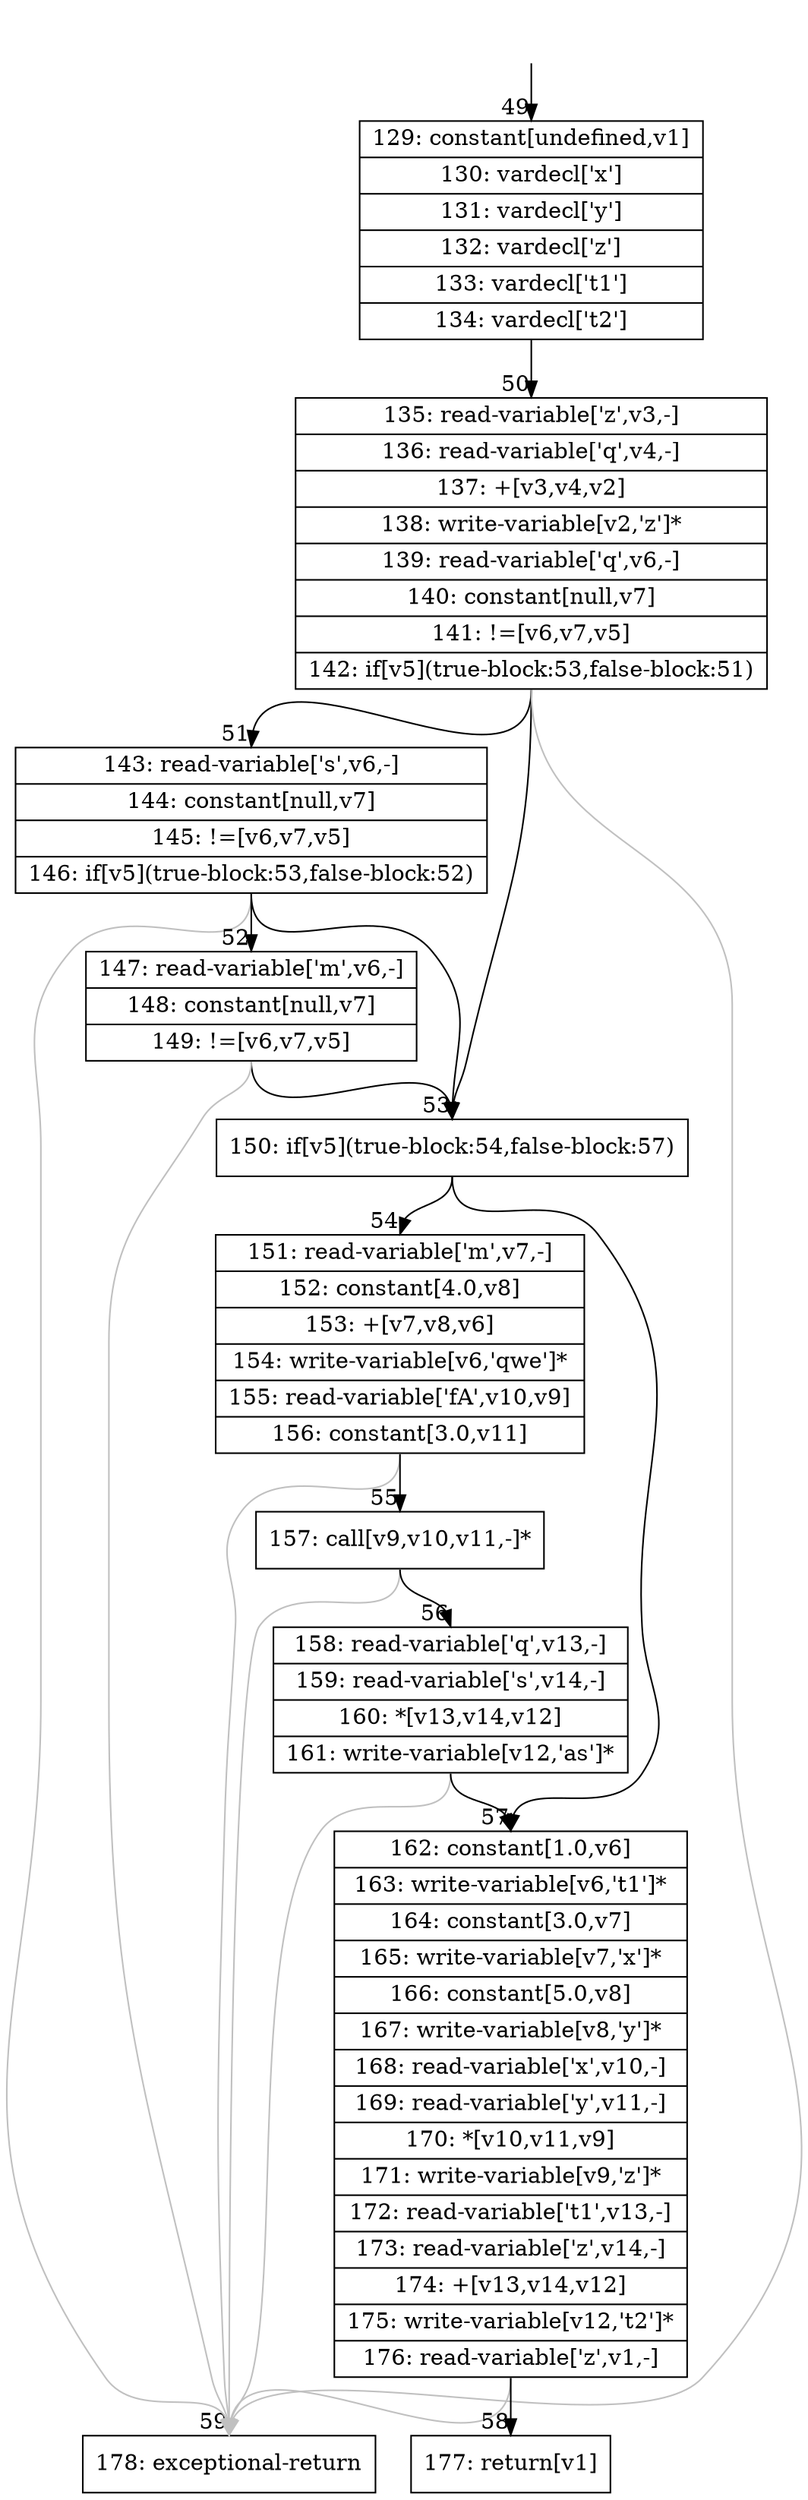 digraph {
rankdir="TD"
BB_entry3[shape=none,label=""];
BB_entry3 -> BB49 [tailport=s, headport=n, headlabel="    49"]
BB49 [shape=record label="{129: constant[undefined,v1]|130: vardecl['x']|131: vardecl['y']|132: vardecl['z']|133: vardecl['t1']|134: vardecl['t2']}" ] 
BB49 -> BB50 [tailport=s, headport=n, headlabel="      50"]
BB50 [shape=record label="{135: read-variable['z',v3,-]|136: read-variable['q',v4,-]|137: +[v3,v4,v2]|138: write-variable[v2,'z']*|139: read-variable['q',v6,-]|140: constant[null,v7]|141: !=[v6,v7,v5]|142: if[v5](true-block:53,false-block:51)}" ] 
BB50 -> BB53 [tailport=s, headport=n, headlabel="      53"]
BB50 -> BB51 [tailport=s, headport=n, headlabel="      51"]
BB50 -> BB59 [tailport=s, headport=n, color=gray, headlabel="      59"]
BB51 [shape=record label="{143: read-variable['s',v6,-]|144: constant[null,v7]|145: !=[v6,v7,v5]|146: if[v5](true-block:53,false-block:52)}" ] 
BB51 -> BB53 [tailport=s, headport=n]
BB51 -> BB52 [tailport=s, headport=n, headlabel="      52"]
BB51 -> BB59 [tailport=s, headport=n, color=gray]
BB52 [shape=record label="{147: read-variable['m',v6,-]|148: constant[null,v7]|149: !=[v6,v7,v5]}" ] 
BB52 -> BB53 [tailport=s, headport=n]
BB52 -> BB59 [tailport=s, headport=n, color=gray]
BB53 [shape=record label="{150: if[v5](true-block:54,false-block:57)}" ] 
BB53 -> BB54 [tailport=s, headport=n, headlabel="      54"]
BB53 -> BB57 [tailport=s, headport=n, headlabel="      57"]
BB54 [shape=record label="{151: read-variable['m',v7,-]|152: constant[4.0,v8]|153: +[v7,v8,v6]|154: write-variable[v6,'qwe']*|155: read-variable['fA',v10,v9]|156: constant[3.0,v11]}" ] 
BB54 -> BB55 [tailport=s, headport=n, headlabel="      55"]
BB54 -> BB59 [tailport=s, headport=n, color=gray]
BB55 [shape=record label="{157: call[v9,v10,v11,-]*}" ] 
BB55 -> BB56 [tailport=s, headport=n, headlabel="      56"]
BB55 -> BB59 [tailport=s, headport=n, color=gray]
BB56 [shape=record label="{158: read-variable['q',v13,-]|159: read-variable['s',v14,-]|160: *[v13,v14,v12]|161: write-variable[v12,'as']*}" ] 
BB56 -> BB57 [tailport=s, headport=n]
BB56 -> BB59 [tailport=s, headport=n, color=gray]
BB57 [shape=record label="{162: constant[1.0,v6]|163: write-variable[v6,'t1']*|164: constant[3.0,v7]|165: write-variable[v7,'x']*|166: constant[5.0,v8]|167: write-variable[v8,'y']*|168: read-variable['x',v10,-]|169: read-variable['y',v11,-]|170: *[v10,v11,v9]|171: write-variable[v9,'z']*|172: read-variable['t1',v13,-]|173: read-variable['z',v14,-]|174: +[v13,v14,v12]|175: write-variable[v12,'t2']*|176: read-variable['z',v1,-]}" ] 
BB57 -> BB58 [tailport=s, headport=n, headlabel="      58"]
BB57 -> BB59 [tailport=s, headport=n, color=gray]
BB58 [shape=record label="{177: return[v1]}" ] 
BB59 [shape=record label="{178: exceptional-return}" ] 
}
